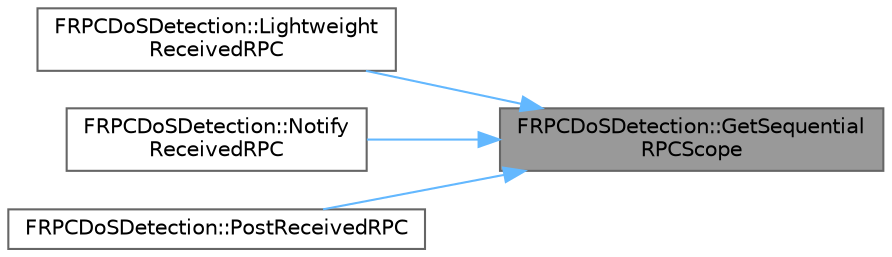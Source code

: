 digraph "FRPCDoSDetection::GetSequentialRPCScope"
{
 // INTERACTIVE_SVG=YES
 // LATEX_PDF_SIZE
  bgcolor="transparent";
  edge [fontname=Helvetica,fontsize=10,labelfontname=Helvetica,labelfontsize=10];
  node [fontname=Helvetica,fontsize=10,shape=box,height=0.2,width=0.4];
  rankdir="RL";
  Node1 [id="Node000001",label="FRPCDoSDetection::GetSequential\lRPCScope",height=0.2,width=0.4,color="gray40", fillcolor="grey60", style="filled", fontcolor="black",tooltip="Gets a reference to the sequential RPC scoped variable/function accessor."];
  Node1 -> Node2 [id="edge1_Node000001_Node000002",dir="back",color="steelblue1",style="solid",tooltip=" "];
  Node2 [id="Node000002",label="FRPCDoSDetection::Lightweight\lReceivedRPC",height=0.2,width=0.4,color="grey40", fillcolor="white", style="filled",URL="$d7/dca/classFRPCDoSDetection.html#a055e8677d3e564918b259830007d9444",tooltip="If RPC monitoring is disabled, does extremely lightweight tracking of RPC calls, for monitoring track..."];
  Node1 -> Node3 [id="edge2_Node000001_Node000003",dir="back",color="steelblue1",style="solid",tooltip=" "];
  Node3 [id="Node000003",label="FRPCDoSDetection::Notify\lReceivedRPC",height=0.2,width=0.4,color="grey40", fillcolor="white", style="filled",URL="$d7/dca/classFRPCDoSDetection.html#af04e30db14899366b1f88c9a752b5aef",tooltip="If RPC monitoring is enabled, provides a notification for every RPC that is received,..."];
  Node1 -> Node4 [id="edge3_Node000001_Node000004",dir="back",color="steelblue1",style="solid",tooltip=" "];
  Node4 [id="Node000004",label="FRPCDoSDetection::PostReceivedRPC",height=0.2,width=0.4,color="grey40", fillcolor="white", style="filled",URL="$d7/dca/classFRPCDoSDetection.html#aa6dd3c8ce387cd23246e89b1e51fcced",tooltip="Called after the current NetConnection receives an RPC."];
}

